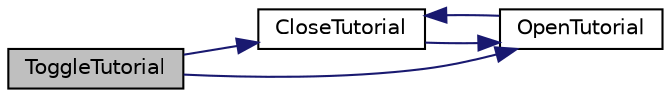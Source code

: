 digraph "ToggleTutorial"
{
 // INTERACTIVE_SVG=YES
 // LATEX_PDF_SIZE
  edge [fontname="Helvetica",fontsize="10",labelfontname="Helvetica",labelfontsize="10"];
  node [fontname="Helvetica",fontsize="10",shape=record];
  rankdir="LR";
  Node1 [label="ToggleTutorial",height=0.2,width=0.4,color="black", fillcolor="grey75", style="filled", fontcolor="black",tooltip="change the activation state of tutorial"];
  Node1 -> Node2 [color="midnightblue",fontsize="10",style="solid",fontname="Helvetica"];
  Node2 [label="CloseTutorial",height=0.2,width=0.4,color="black", fillcolor="white", style="filled",URL="$class_mirage_x_r_1_1_tutorial_manager.html#aabcf7b1c517544d59b5f2bae63f220f2",tooltip="Tutorial is done and will not be shoen next time"];
  Node2 -> Node3 [color="midnightblue",fontsize="10",style="solid",fontname="Helvetica"];
  Node3 [label="OpenTutorial",height=0.2,width=0.4,color="black", fillcolor="white", style="filled",URL="$class_mirage_x_r_1_1_tutorial_manager.html#a18b7b390c0f5ab10eeef8b70b585a252",tooltip="Reset tutorial"];
  Node3 -> Node2 [color="midnightblue",fontsize="10",style="solid",fontname="Helvetica"];
  Node1 -> Node3 [color="midnightblue",fontsize="10",style="solid",fontname="Helvetica"];
}
